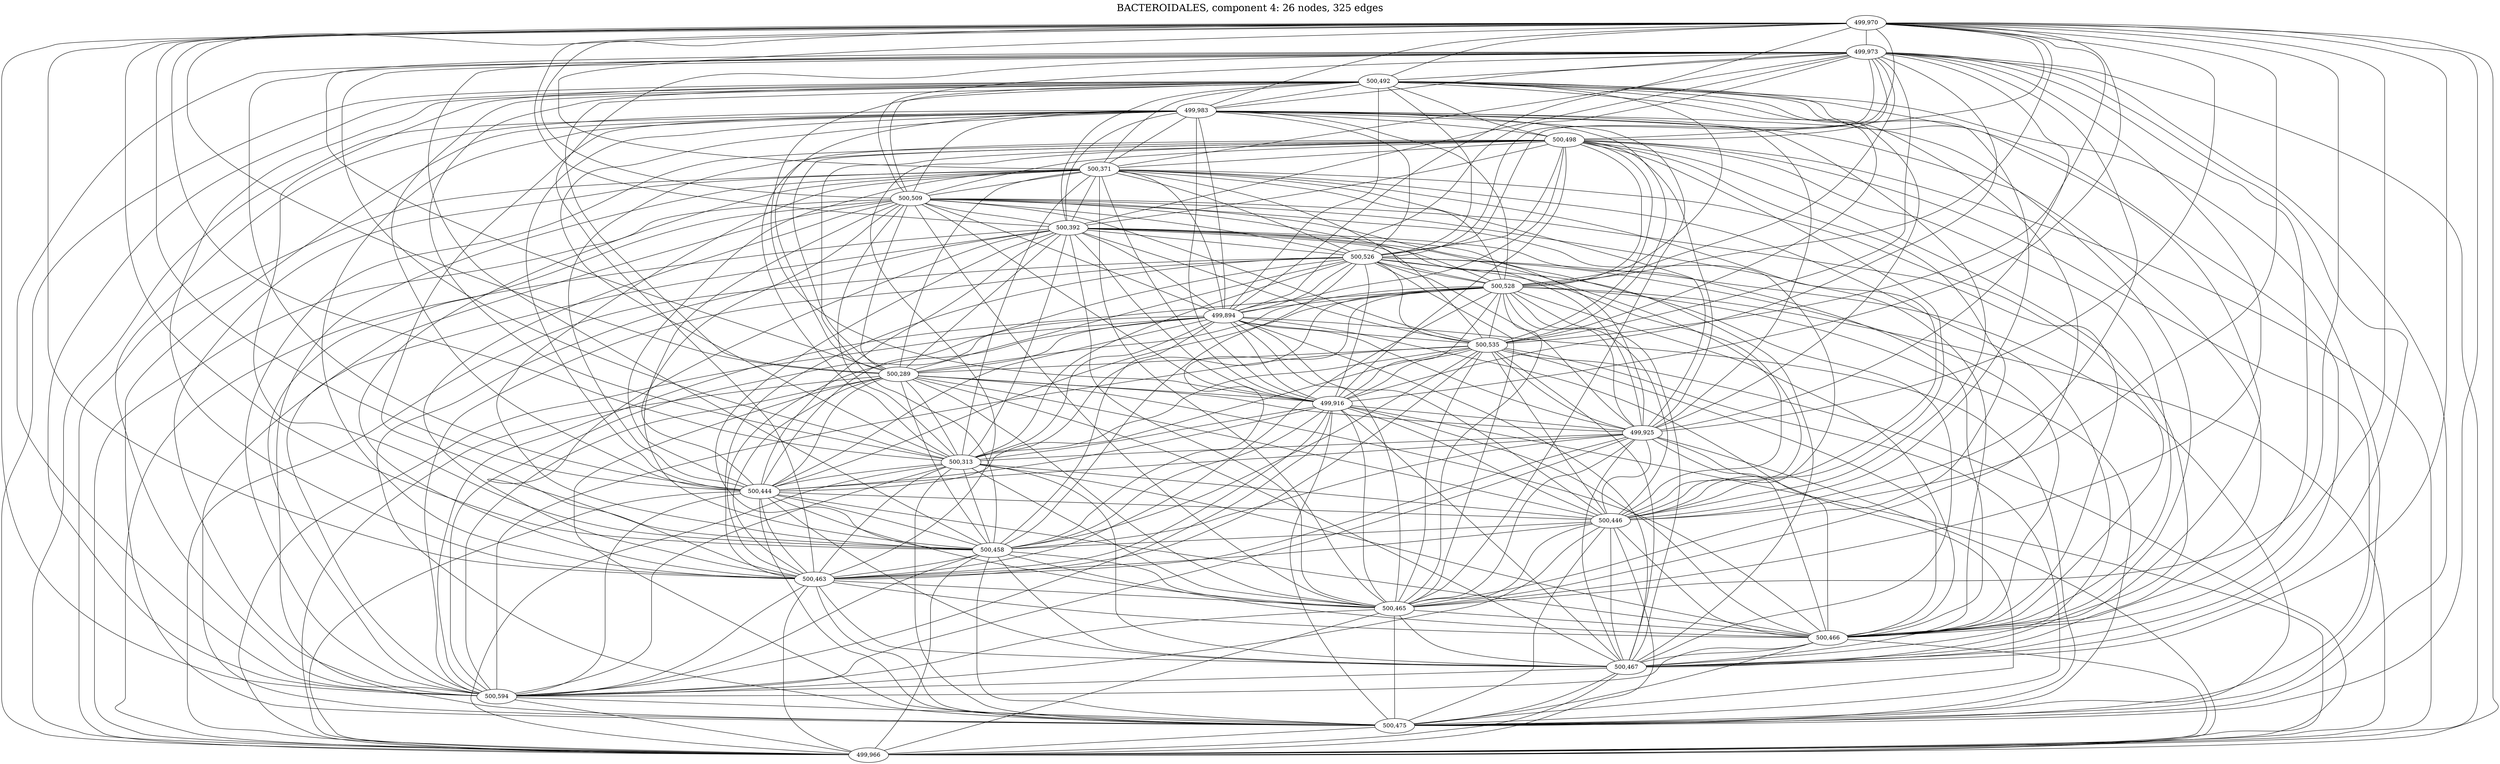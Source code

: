graph BACTEROIDALES_cc4 {
	overlap="prism50";
	outputorder="edgesfirst";
	label="BACTEROIDALES, component 4: 26 nodes, 325 edges";
	labelloc="t";
	fontsize=24;
	"499,970" [style="filled", fillcolor="#ffffff", fontcolor="#000000"];
	"499,973" [style="filled", fillcolor="#ffffff", fontcolor="#000000"];
	"500,492" [style="filled", fillcolor="#ffffff", fontcolor="#000000"];
	"499,983" [style="filled", fillcolor="#ffffff", fontcolor="#000000"];
	"500,498" [style="filled", fillcolor="#ffffff", fontcolor="#000000"];
	"500,371" [style="filled", fillcolor="#ffffff", fontcolor="#000000"];
	"500,509" [style="filled", fillcolor="#ffffff", fontcolor="#000000"];
	"500,392" [style="filled", fillcolor="#ffffff", fontcolor="#000000"];
	"500,526" [style="filled", fillcolor="#ffffff", fontcolor="#000000"];
	"500,528" [style="filled", fillcolor="#ffffff", fontcolor="#000000"];
	"499,894" [style="filled", fillcolor="#ffffff", fontcolor="#000000"];
	"500,535" [style="filled", fillcolor="#ffffff", fontcolor="#000000"];
	"500,289" [style="filled", fillcolor="#ffffff", fontcolor="#000000"];
	"499,916" [style="filled", fillcolor="#ffffff", fontcolor="#000000"];
	"499,925" [style="filled", fillcolor="#ffffff", fontcolor="#000000"];
	"500,313" [style="filled", fillcolor="#ffffff", fontcolor="#000000"];
	"500,444" [style="filled", fillcolor="#ffffff", fontcolor="#000000"];
	"500,446" [style="filled", fillcolor="#ffffff", fontcolor="#000000"];
	"500,458" [style="filled", fillcolor="#ffffff", fontcolor="#000000"];
	"500,463" [style="filled", fillcolor="#ffffff", fontcolor="#000000"];
	"500,465" [style="filled", fillcolor="#ffffff", fontcolor="#000000"];
	"500,466" [style="filled", fillcolor="#ffffff", fontcolor="#000000"];
	"500,467" [style="filled", fillcolor="#ffffff", fontcolor="#000000"];
	"500,594" [style="filled", fillcolor="#ffffff", fontcolor="#000000"];
	"500,475" [style="filled", fillcolor="#ffffff", fontcolor="#000000"];
	"499,966" [style="filled", fillcolor="#ffffff", fontcolor="#000000"];
	"499,970" -- "499,894";
	"499,970" -- "499,916";
	"499,970" -- "499,925";
	"499,970" -- "499,966";
	"499,970" -- "499,973";
	"499,970" -- "499,983";
	"499,970" -- "500,289";
	"499,970" -- "500,313";
	"499,970" -- "500,371";
	"499,970" -- "500,444";
	"499,970" -- "500,446";
	"499,970" -- "500,458";
	"499,970" -- "500,463";
	"499,970" -- "500,465";
	"499,970" -- "500,466";
	"499,970" -- "500,467";
	"499,970" -- "500,475";
	"499,970" -- "500,492";
	"499,970" -- "500,498";
	"499,970" -- "500,509";
	"499,970" -- "500,526";
	"499,970" -- "500,528";
	"499,970" -- "500,535";
	"499,970" -- "500,594";
	"499,970" -- "500,392";
	"499,973" -- "499,894";
	"499,973" -- "499,916";
	"499,973" -- "499,925";
	"499,973" -- "499,966";
	"499,973" -- "499,983";
	"499,973" -- "500,289";
	"499,973" -- "500,313";
	"499,973" -- "500,371";
	"499,973" -- "500,444";
	"499,973" -- "500,446";
	"499,973" -- "500,458";
	"499,973" -- "500,463";
	"499,973" -- "500,465";
	"499,973" -- "500,466";
	"499,973" -- "500,467";
	"499,973" -- "500,475";
	"499,973" -- "500,492";
	"499,973" -- "500,498";
	"499,973" -- "500,509";
	"499,973" -- "500,526";
	"499,973" -- "500,528";
	"499,973" -- "500,535";
	"499,973" -- "500,594";
	"499,973" -- "500,392";
	"500,492" -- "499,894";
	"500,492" -- "499,916";
	"500,492" -- "499,925";
	"500,492" -- "499,966";
	"500,492" -- "499,983";
	"500,492" -- "500,289";
	"500,492" -- "500,313";
	"500,492" -- "500,371";
	"500,492" -- "500,444";
	"500,492" -- "500,446";
	"500,492" -- "500,458";
	"500,492" -- "500,463";
	"500,492" -- "500,465";
	"500,492" -- "500,466";
	"500,492" -- "500,467";
	"500,492" -- "500,475";
	"500,492" -- "500,498";
	"500,492" -- "500,509";
	"500,492" -- "500,526";
	"500,492" -- "500,528";
	"500,492" -- "500,535";
	"500,492" -- "500,594";
	"500,492" -- "500,392";
	"499,983" -- "499,894";
	"499,983" -- "499,916";
	"499,983" -- "499,925";
	"499,983" -- "499,966";
	"499,983" -- "500,289";
	"499,983" -- "500,313";
	"499,983" -- "500,371";
	"499,983" -- "500,444";
	"499,983" -- "500,446";
	"499,983" -- "500,458";
	"499,983" -- "500,463";
	"499,983" -- "500,465";
	"499,983" -- "500,466";
	"499,983" -- "500,467";
	"499,983" -- "500,475";
	"499,983" -- "500,498";
	"499,983" -- "500,509";
	"499,983" -- "500,526";
	"499,983" -- "500,528";
	"499,983" -- "500,535";
	"499,983" -- "500,594";
	"499,983" -- "500,392";
	"500,498" -- "499,894";
	"500,498" -- "499,916";
	"500,498" -- "499,925";
	"500,498" -- "499,966";
	"500,498" -- "500,289";
	"500,498" -- "500,313";
	"500,498" -- "500,371";
	"500,498" -- "500,444";
	"500,498" -- "500,446";
	"500,498" -- "500,458";
	"500,498" -- "500,463";
	"500,498" -- "500,465";
	"500,498" -- "500,466";
	"500,498" -- "500,467";
	"500,498" -- "500,475";
	"500,498" -- "500,509";
	"500,498" -- "500,526";
	"500,498" -- "500,528";
	"500,498" -- "500,535";
	"500,498" -- "500,594";
	"500,498" -- "500,392";
	"500,371" -- "499,894";
	"500,371" -- "499,916";
	"500,371" -- "499,925";
	"500,371" -- "499,966";
	"500,371" -- "500,289";
	"500,371" -- "500,313";
	"500,371" -- "500,444";
	"500,371" -- "500,446";
	"500,371" -- "500,458";
	"500,371" -- "500,463";
	"500,371" -- "500,465";
	"500,371" -- "500,466";
	"500,371" -- "500,467";
	"500,371" -- "500,475";
	"500,371" -- "500,509";
	"500,371" -- "500,526";
	"500,371" -- "500,528";
	"500,371" -- "500,535";
	"500,371" -- "500,594";
	"500,371" -- "500,392";
	"500,509" -- "499,894";
	"500,509" -- "499,916";
	"500,509" -- "499,925";
	"500,509" -- "499,966";
	"500,509" -- "500,289";
	"500,509" -- "500,313";
	"500,509" -- "500,444";
	"500,509" -- "500,446";
	"500,509" -- "500,458";
	"500,509" -- "500,463";
	"500,509" -- "500,465";
	"500,509" -- "500,466";
	"500,509" -- "500,467";
	"500,509" -- "500,475";
	"500,509" -- "500,526";
	"500,509" -- "500,528";
	"500,509" -- "500,535";
	"500,509" -- "500,594";
	"500,509" -- "500,392";
	"500,392" -- "499,894";
	"500,392" -- "499,916";
	"500,392" -- "499,925";
	"500,392" -- "499,966";
	"500,392" -- "500,289";
	"500,392" -- "500,313";
	"500,392" -- "500,444";
	"500,392" -- "500,446";
	"500,392" -- "500,458";
	"500,392" -- "500,463";
	"500,392" -- "500,465";
	"500,392" -- "500,466";
	"500,392" -- "500,467";
	"500,392" -- "500,475";
	"500,392" -- "500,526";
	"500,392" -- "500,528";
	"500,392" -- "500,535";
	"500,392" -- "500,594";
	"500,526" -- "499,894";
	"500,526" -- "499,916";
	"500,526" -- "499,925";
	"500,526" -- "499,966";
	"500,526" -- "500,289";
	"500,526" -- "500,313";
	"500,526" -- "500,444";
	"500,526" -- "500,446";
	"500,526" -- "500,458";
	"500,526" -- "500,463";
	"500,526" -- "500,465";
	"500,526" -- "500,466";
	"500,526" -- "500,467";
	"500,526" -- "500,475";
	"500,526" -- "500,528";
	"500,526" -- "500,535";
	"500,526" -- "500,594";
	"500,528" -- "499,894";
	"500,528" -- "499,916";
	"500,528" -- "499,925";
	"500,528" -- "499,966";
	"500,528" -- "500,289";
	"500,528" -- "500,313";
	"500,528" -- "500,444";
	"500,528" -- "500,446";
	"500,528" -- "500,458";
	"500,528" -- "500,463";
	"500,528" -- "500,465";
	"500,528" -- "500,466";
	"500,528" -- "500,467";
	"500,528" -- "500,475";
	"500,528" -- "500,535";
	"500,528" -- "500,594";
	"499,894" -- "499,916";
	"499,894" -- "499,925";
	"499,894" -- "499,966";
	"499,894" -- "500,289";
	"499,894" -- "500,313";
	"499,894" -- "500,444";
	"499,894" -- "500,446";
	"499,894" -- "500,458";
	"499,894" -- "500,463";
	"499,894" -- "500,465";
	"499,894" -- "500,466";
	"499,894" -- "500,467";
	"499,894" -- "500,475";
	"499,894" -- "500,535";
	"499,894" -- "500,594";
	"500,535" -- "499,916";
	"500,535" -- "499,925";
	"500,535" -- "499,966";
	"500,535" -- "500,289";
	"500,535" -- "500,313";
	"500,535" -- "500,444";
	"500,535" -- "500,446";
	"500,535" -- "500,458";
	"500,535" -- "500,463";
	"500,535" -- "500,465";
	"500,535" -- "500,466";
	"500,535" -- "500,467";
	"500,535" -- "500,475";
	"500,535" -- "500,594";
	"500,289" -- "499,916";
	"500,289" -- "499,925";
	"500,289" -- "499,966";
	"500,289" -- "500,313";
	"500,289" -- "500,444";
	"500,289" -- "500,446";
	"500,289" -- "500,458";
	"500,289" -- "500,463";
	"500,289" -- "500,465";
	"500,289" -- "500,466";
	"500,289" -- "500,467";
	"500,289" -- "500,475";
	"500,289" -- "500,594";
	"499,916" -- "499,925";
	"499,916" -- "499,966";
	"499,916" -- "500,313";
	"499,916" -- "500,444";
	"499,916" -- "500,446";
	"499,916" -- "500,458";
	"499,916" -- "500,463";
	"499,916" -- "500,465";
	"499,916" -- "500,466";
	"499,916" -- "500,467";
	"499,916" -- "500,475";
	"499,916" -- "500,594";
	"499,925" -- "499,966";
	"499,925" -- "500,313";
	"499,925" -- "500,444";
	"499,925" -- "500,446";
	"499,925" -- "500,458";
	"499,925" -- "500,463";
	"499,925" -- "500,465";
	"499,925" -- "500,466";
	"499,925" -- "500,467";
	"499,925" -- "500,475";
	"499,925" -- "500,594";
	"500,313" -- "499,966";
	"500,313" -- "500,444";
	"500,313" -- "500,446";
	"500,313" -- "500,458";
	"500,313" -- "500,463";
	"500,313" -- "500,465";
	"500,313" -- "500,466";
	"500,313" -- "500,467";
	"500,313" -- "500,475";
	"500,313" -- "500,594";
	"500,444" -- "499,966";
	"500,444" -- "500,446";
	"500,444" -- "500,458";
	"500,444" -- "500,463";
	"500,444" -- "500,465";
	"500,444" -- "500,466";
	"500,444" -- "500,467";
	"500,444" -- "500,475";
	"500,444" -- "500,594";
	"500,446" -- "499,966";
	"500,446" -- "500,458";
	"500,446" -- "500,463";
	"500,446" -- "500,465";
	"500,446" -- "500,466";
	"500,446" -- "500,467";
	"500,446" -- "500,475";
	"500,446" -- "500,594";
	"500,458" -- "499,966";
	"500,458" -- "500,463";
	"500,458" -- "500,465";
	"500,458" -- "500,466";
	"500,458" -- "500,467";
	"500,458" -- "500,475";
	"500,458" -- "500,594";
	"500,463" -- "499,966";
	"500,463" -- "500,465";
	"500,463" -- "500,466";
	"500,463" -- "500,467";
	"500,463" -- "500,475";
	"500,463" -- "500,594";
	"500,465" -- "499,966";
	"500,465" -- "500,466";
	"500,465" -- "500,467";
	"500,465" -- "500,475";
	"500,465" -- "500,594";
	"500,466" -- "499,966";
	"500,466" -- "500,467";
	"500,466" -- "500,475";
	"500,466" -- "500,594";
	"500,467" -- "499,966";
	"500,467" -- "500,475";
	"500,467" -- "500,594";
	"500,594" -- "499,966";
	"500,594" -- "500,475";
	"500,475" -- "499,966";
}